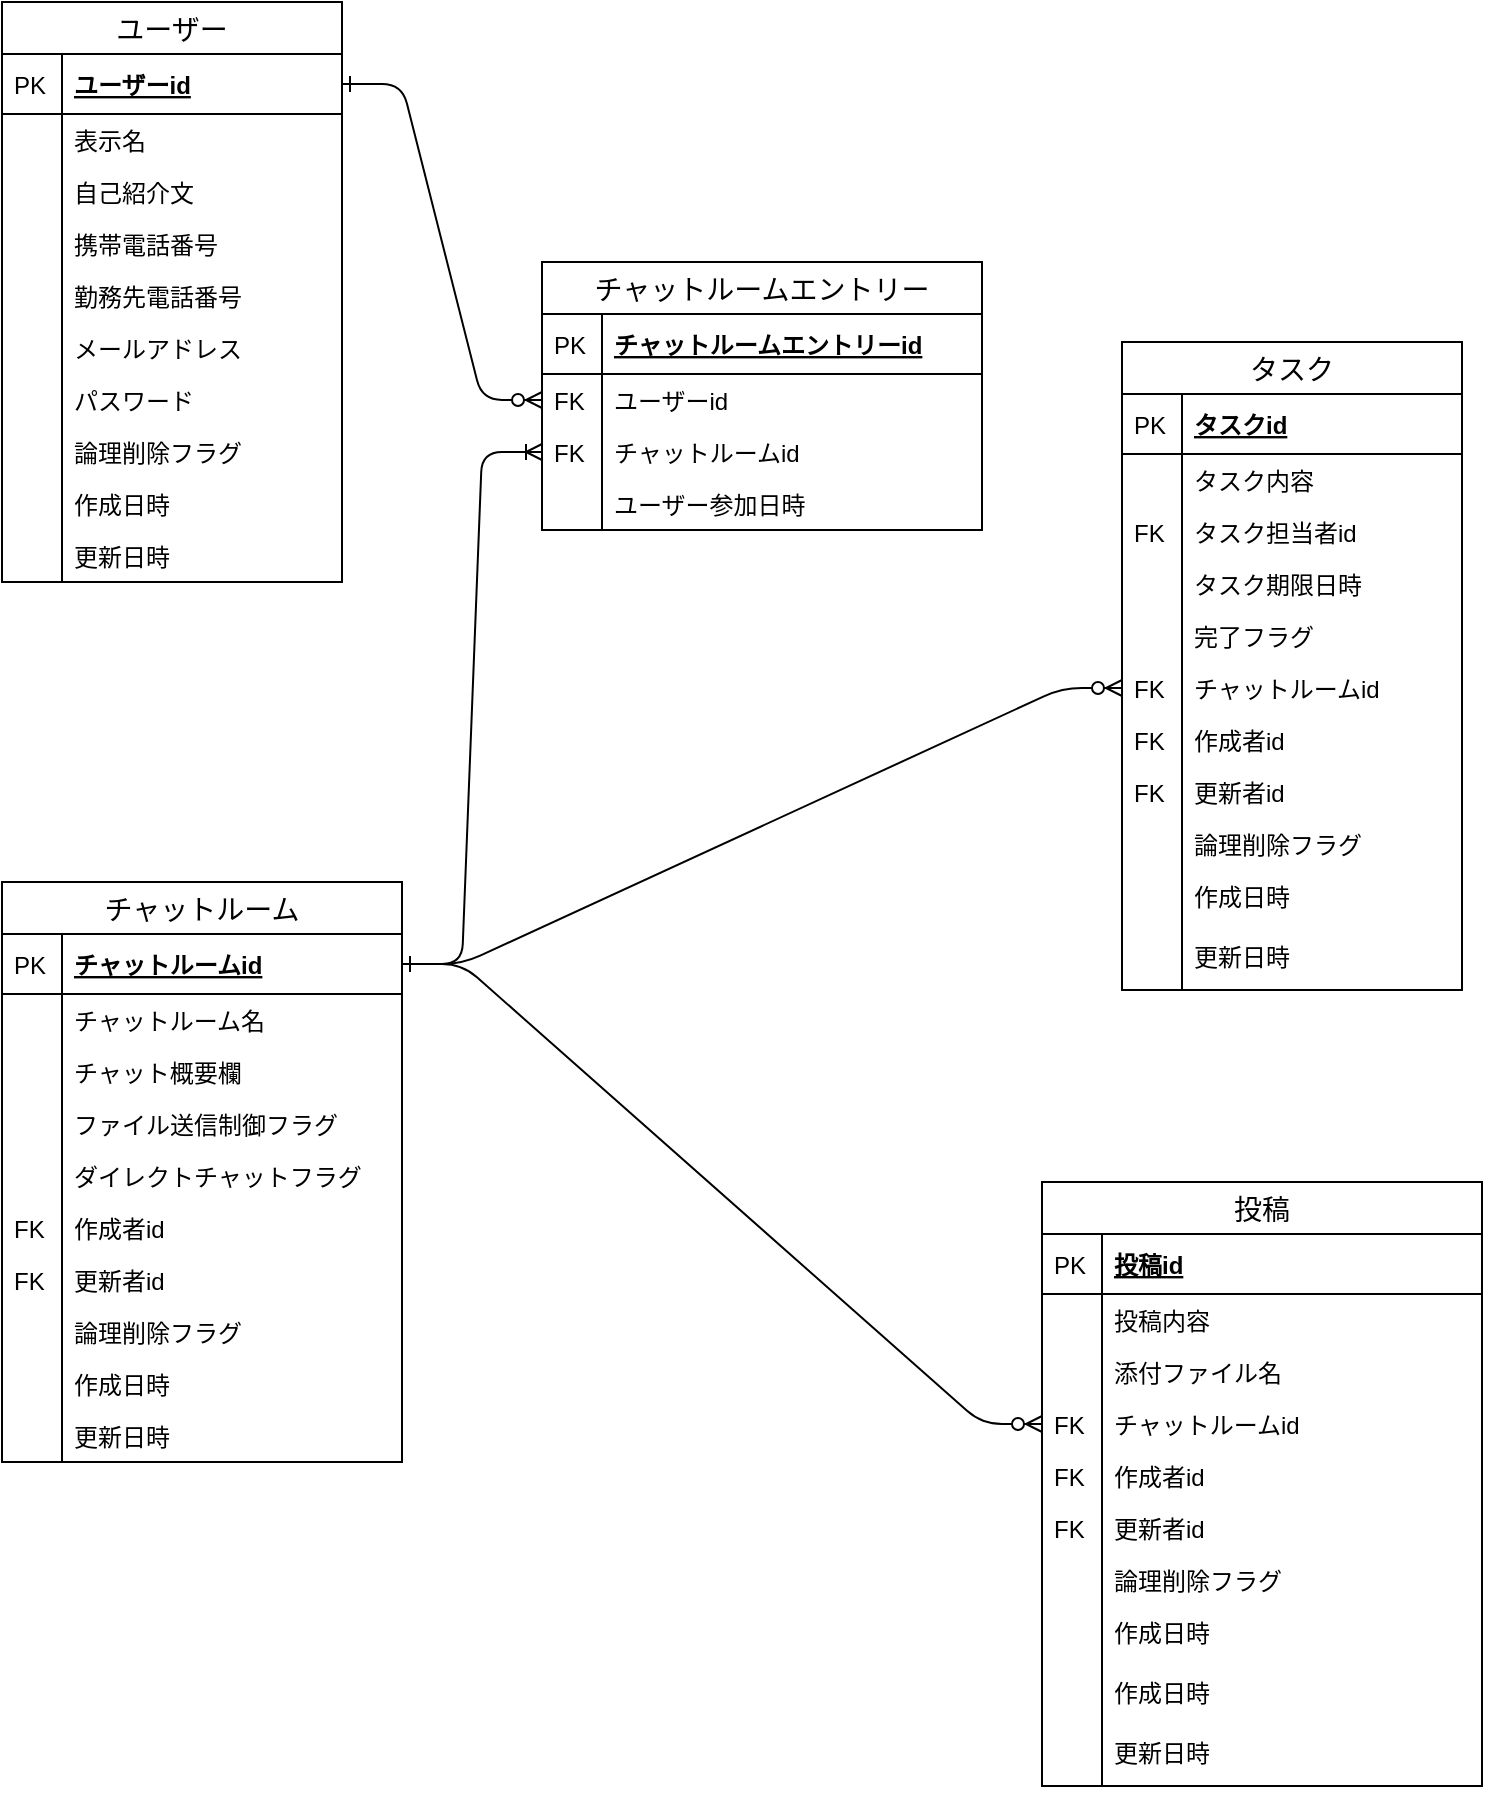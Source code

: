 <mxfile version="13.1.3">
    <diagram id="6hGFLwfOUW9BJ-s0fimq" name="Page-1">
        <mxGraphModel dx="1139" dy="773" grid="1" gridSize="10" guides="0" tooltips="1" connect="1" arrows="1" fold="1" page="1" pageScale="1" pageWidth="827" pageHeight="1169" math="0" shadow="0">
            <root>
                <mxCell id="0"/>
                <mxCell id="1" parent="0"/>
                <mxCell id="270" value="" style="edgeStyle=entityRelationEdgeStyle;fontSize=12;html=1;endArrow=ERone;startArrow=ERzeroToMany;endFill=0;startFill=1;" edge="1" parent="1" source="326" target="75">
                    <mxGeometry width="100" height="100" relative="1" as="geometry">
                        <mxPoint x="340" y="289" as="sourcePoint"/>
                        <mxPoint x="620" y="240" as="targetPoint"/>
                    </mxGeometry>
                </mxCell>
                <mxCell id="285" value="" style="edgeStyle=entityRelationEdgeStyle;fontSize=12;html=1;endArrow=ERone;startArrow=ERoneToMany;endFill=0;startFill=0;" edge="1" parent="1" source="328" target="107">
                    <mxGeometry width="100" height="100" relative="1" as="geometry">
                        <mxPoint x="340" y="315" as="sourcePoint"/>
                        <mxPoint x="580" y="360" as="targetPoint"/>
                    </mxGeometry>
                </mxCell>
                <mxCell id="271" value="" style="edgeStyle=entityRelationEdgeStyle;fontSize=12;html=1;endArrow=ERzeroToMany;startArrow=ERone;endFill=1;exitX=1;exitY=0.5;exitDx=0;exitDy=0;startFill=0;" edge="1" parent="1" source="107" target="338">
                    <mxGeometry width="100" height="100" relative="1" as="geometry">
                        <mxPoint x="280" y="561" as="sourcePoint"/>
                        <mxPoint x="600" y="549" as="targetPoint"/>
                    </mxGeometry>
                </mxCell>
                <mxCell id="311" value="" style="edgeStyle=entityRelationEdgeStyle;fontSize=12;html=1;endArrow=ERzeroToMany;startArrow=ERone;endFill=1;entryX=0;entryY=0.5;entryDx=0;entryDy=0;startFill=0;" edge="1" parent="1" source="107" target="334">
                    <mxGeometry width="100" height="100" relative="1" as="geometry">
                        <mxPoint x="440" y="590" as="sourcePoint"/>
                        <mxPoint x="580" y="747" as="targetPoint"/>
                    </mxGeometry>
                </mxCell>
                <mxCell id="74" value="ユーザー" style="swimlane;fontStyle=0;childLayout=stackLayout;horizontal=1;startSize=26;horizontalStack=0;resizeParent=1;resizeParentMax=0;resizeLast=0;collapsible=1;marginBottom=0;align=center;fontSize=14;" vertex="1" parent="1">
                    <mxGeometry x="40" y="100" width="170" height="290" as="geometry"/>
                </mxCell>
                <mxCell id="75" value="ユーザーid" style="shape=partialRectangle;top=0;left=0;right=0;bottom=1;align=left;verticalAlign=middle;fillColor=none;spacingLeft=34;spacingRight=4;overflow=hidden;rotatable=0;points=[[0,0.5],[1,0.5]];portConstraint=eastwest;dropTarget=0;fontStyle=5;fontSize=12;" vertex="1" parent="74">
                    <mxGeometry y="26" width="170" height="30" as="geometry"/>
                </mxCell>
                <mxCell id="76" value="PK" style="shape=partialRectangle;top=0;left=0;bottom=0;fillColor=none;align=left;verticalAlign=middle;spacingLeft=4;spacingRight=4;overflow=hidden;rotatable=0;points=[];portConstraint=eastwest;part=1;fontSize=12;" vertex="1" connectable="0" parent="75">
                    <mxGeometry width="30" height="30" as="geometry"/>
                </mxCell>
                <mxCell id="77" value="表示名" style="shape=partialRectangle;top=0;left=0;right=0;bottom=0;align=left;verticalAlign=top;fillColor=none;spacingLeft=34;spacingRight=4;overflow=hidden;rotatable=0;points=[[0,0.5],[1,0.5]];portConstraint=eastwest;dropTarget=0;fontSize=12;" vertex="1" parent="74">
                    <mxGeometry y="56" width="170" height="26" as="geometry"/>
                </mxCell>
                <mxCell id="78" value="" style="shape=partialRectangle;top=0;left=0;bottom=0;fillColor=none;align=left;verticalAlign=top;spacingLeft=4;spacingRight=4;overflow=hidden;rotatable=0;points=[];portConstraint=eastwest;part=1;fontSize=12;" vertex="1" connectable="0" parent="77">
                    <mxGeometry width="30" height="26" as="geometry"/>
                </mxCell>
                <mxCell id="79" value="自己紹介文" style="shape=partialRectangle;top=0;left=0;right=0;bottom=0;align=left;verticalAlign=top;fillColor=none;spacingLeft=34;spacingRight=4;overflow=hidden;rotatable=0;points=[[0,0.5],[1,0.5]];portConstraint=eastwest;dropTarget=0;fontSize=12;" vertex="1" parent="74">
                    <mxGeometry y="82" width="170" height="26" as="geometry"/>
                </mxCell>
                <mxCell id="80" value="" style="shape=partialRectangle;top=0;left=0;bottom=0;fillColor=none;align=left;verticalAlign=top;spacingLeft=4;spacingRight=4;overflow=hidden;rotatable=0;points=[];portConstraint=eastwest;part=1;fontSize=12;" vertex="1" connectable="0" parent="79">
                    <mxGeometry width="30" height="26" as="geometry"/>
                </mxCell>
                <mxCell id="81" value="携帯電話番号&#10;" style="shape=partialRectangle;top=0;left=0;right=0;bottom=0;align=left;verticalAlign=top;fillColor=none;spacingLeft=34;spacingRight=4;overflow=hidden;rotatable=0;points=[[0,0.5],[1,0.5]];portConstraint=eastwest;dropTarget=0;fontSize=12;" vertex="1" parent="74">
                    <mxGeometry y="108" width="170" height="26" as="geometry"/>
                </mxCell>
                <mxCell id="82" value="" style="shape=partialRectangle;top=0;left=0;bottom=0;fillColor=none;align=left;verticalAlign=top;spacingLeft=4;spacingRight=4;overflow=hidden;rotatable=0;points=[];portConstraint=eastwest;part=1;fontSize=12;" vertex="1" connectable="0" parent="81">
                    <mxGeometry width="30" height="26" as="geometry"/>
                </mxCell>
                <mxCell id="83" value="勤務先電話番号&#10;" style="shape=partialRectangle;top=0;left=0;right=0;bottom=0;align=left;verticalAlign=top;fillColor=none;spacingLeft=34;spacingRight=4;overflow=hidden;rotatable=0;points=[[0,0.5],[1,0.5]];portConstraint=eastwest;dropTarget=0;fontSize=12;" vertex="1" parent="74">
                    <mxGeometry y="134" width="170" height="26" as="geometry"/>
                </mxCell>
                <mxCell id="84" value="" style="shape=partialRectangle;top=0;left=0;bottom=0;fillColor=none;align=left;verticalAlign=top;spacingLeft=4;spacingRight=4;overflow=hidden;rotatable=0;points=[];portConstraint=eastwest;part=1;fontSize=12;" vertex="1" connectable="0" parent="83">
                    <mxGeometry width="30" height="26" as="geometry"/>
                </mxCell>
                <mxCell id="85" value="メールアドレス" style="shape=partialRectangle;top=0;left=0;right=0;bottom=0;align=left;verticalAlign=top;fillColor=none;spacingLeft=34;spacingRight=4;overflow=hidden;rotatable=0;points=[[0,0.5],[1,0.5]];portConstraint=eastwest;dropTarget=0;fontSize=12;" vertex="1" parent="74">
                    <mxGeometry y="160" width="170" height="26" as="geometry"/>
                </mxCell>
                <mxCell id="86" value="" style="shape=partialRectangle;top=0;left=0;bottom=0;fillColor=none;align=left;verticalAlign=top;spacingLeft=4;spacingRight=4;overflow=hidden;rotatable=0;points=[];portConstraint=eastwest;part=1;fontSize=12;" vertex="1" connectable="0" parent="85">
                    <mxGeometry width="30" height="26" as="geometry"/>
                </mxCell>
                <mxCell id="87" value="パスワード&#10;" style="shape=partialRectangle;top=0;left=0;right=0;bottom=0;align=left;verticalAlign=top;fillColor=none;spacingLeft=34;spacingRight=4;overflow=hidden;rotatable=0;points=[[0,0.5],[1,0.5]];portConstraint=eastwest;dropTarget=0;fontSize=12;" vertex="1" parent="74">
                    <mxGeometry y="186" width="170" height="26" as="geometry"/>
                </mxCell>
                <mxCell id="88" value="" style="shape=partialRectangle;top=0;left=0;bottom=0;fillColor=none;align=left;verticalAlign=top;spacingLeft=4;spacingRight=4;overflow=hidden;rotatable=0;points=[];portConstraint=eastwest;part=1;fontSize=12;" vertex="1" connectable="0" parent="87">
                    <mxGeometry width="30" height="26" as="geometry"/>
                </mxCell>
                <mxCell id="89" value="論理削除フラグ" style="shape=partialRectangle;top=0;left=0;right=0;bottom=0;align=left;verticalAlign=top;fillColor=none;spacingLeft=34;spacingRight=4;overflow=hidden;rotatable=0;points=[[0,0.5],[1,0.5]];portConstraint=eastwest;dropTarget=0;fontSize=12;" vertex="1" parent="74">
                    <mxGeometry y="212" width="170" height="26" as="geometry"/>
                </mxCell>
                <mxCell id="90" value="" style="shape=partialRectangle;top=0;left=0;bottom=0;fillColor=none;align=left;verticalAlign=top;spacingLeft=4;spacingRight=4;overflow=hidden;rotatable=0;points=[];portConstraint=eastwest;part=1;fontSize=12;" vertex="1" connectable="0" parent="89">
                    <mxGeometry width="30" height="26" as="geometry"/>
                </mxCell>
                <mxCell id="91" value="作成日時" style="shape=partialRectangle;top=0;left=0;right=0;bottom=0;align=left;verticalAlign=top;fillColor=none;spacingLeft=34;spacingRight=4;overflow=hidden;rotatable=0;points=[[0,0.5],[1,0.5]];portConstraint=eastwest;dropTarget=0;fontSize=12;" vertex="1" parent="74">
                    <mxGeometry y="238" width="170" height="26" as="geometry"/>
                </mxCell>
                <mxCell id="92" value="" style="shape=partialRectangle;top=0;left=0;bottom=0;fillColor=none;align=left;verticalAlign=top;spacingLeft=4;spacingRight=4;overflow=hidden;rotatable=0;points=[];portConstraint=eastwest;part=1;fontSize=12;" vertex="1" connectable="0" parent="91">
                    <mxGeometry width="30" height="26" as="geometry"/>
                </mxCell>
                <mxCell id="197" value="更新日時" style="shape=partialRectangle;top=0;left=0;right=0;bottom=0;align=left;verticalAlign=top;fillColor=none;spacingLeft=34;spacingRight=4;overflow=hidden;rotatable=0;points=[[0,0.5],[1,0.5]];portConstraint=eastwest;dropTarget=0;fontSize=12;" vertex="1" parent="74">
                    <mxGeometry y="264" width="170" height="26" as="geometry"/>
                </mxCell>
                <mxCell id="198" value="" style="shape=partialRectangle;top=0;left=0;bottom=0;fillColor=none;align=left;verticalAlign=top;spacingLeft=4;spacingRight=4;overflow=hidden;rotatable=0;points=[];portConstraint=eastwest;part=1;fontSize=12;" vertex="1" connectable="0" parent="197">
                    <mxGeometry width="30" height="26" as="geometry"/>
                </mxCell>
                <mxCell id="106" value="チャットルーム" style="swimlane;fontStyle=0;childLayout=stackLayout;horizontal=1;startSize=26;horizontalStack=0;resizeParent=1;resizeParentMax=0;resizeLast=0;collapsible=1;marginBottom=0;align=center;fontSize=14;" vertex="1" parent="1">
                    <mxGeometry x="40" y="540" width="200" height="290" as="geometry"/>
                </mxCell>
                <mxCell id="107" value="チャットルームid" style="shape=partialRectangle;top=0;left=0;right=0;bottom=1;align=left;verticalAlign=middle;fillColor=none;spacingLeft=34;spacingRight=4;overflow=hidden;rotatable=0;points=[[0,0.5],[1,0.5]];portConstraint=eastwest;dropTarget=0;fontStyle=5;fontSize=12;" vertex="1" parent="106">
                    <mxGeometry y="26" width="200" height="30" as="geometry"/>
                </mxCell>
                <mxCell id="108" value="PK" style="shape=partialRectangle;top=0;left=0;bottom=0;fillColor=none;align=left;verticalAlign=middle;spacingLeft=4;spacingRight=4;overflow=hidden;rotatable=0;points=[];portConstraint=eastwest;part=1;fontSize=12;" vertex="1" connectable="0" parent="107">
                    <mxGeometry width="30" height="30" as="geometry"/>
                </mxCell>
                <mxCell id="109" value="チャットルーム名" style="shape=partialRectangle;top=0;left=0;right=0;bottom=0;align=left;verticalAlign=top;fillColor=none;spacingLeft=34;spacingRight=4;overflow=hidden;rotatable=0;points=[[0,0.5],[1,0.5]];portConstraint=eastwest;dropTarget=0;fontSize=12;" vertex="1" parent="106">
                    <mxGeometry y="56" width="200" height="26" as="geometry"/>
                </mxCell>
                <mxCell id="110" value="" style="shape=partialRectangle;top=0;left=0;bottom=0;fillColor=none;align=left;verticalAlign=top;spacingLeft=4;spacingRight=4;overflow=hidden;rotatable=0;points=[];portConstraint=eastwest;part=1;fontSize=12;" vertex="1" connectable="0" parent="109">
                    <mxGeometry width="30" height="26" as="geometry"/>
                </mxCell>
                <mxCell id="111" value="チャット概要欄" style="shape=partialRectangle;top=0;left=0;right=0;bottom=0;align=left;verticalAlign=top;fillColor=none;spacingLeft=34;spacingRight=4;overflow=hidden;rotatable=0;points=[[0,0.5],[1,0.5]];portConstraint=eastwest;dropTarget=0;fontSize=12;" vertex="1" parent="106">
                    <mxGeometry y="82" width="200" height="26" as="geometry"/>
                </mxCell>
                <mxCell id="112" value="" style="shape=partialRectangle;top=0;left=0;bottom=0;fillColor=none;align=left;verticalAlign=top;spacingLeft=4;spacingRight=4;overflow=hidden;rotatable=0;points=[];portConstraint=eastwest;part=1;fontSize=12;" vertex="1" connectable="0" parent="111">
                    <mxGeometry width="30" height="26" as="geometry"/>
                </mxCell>
                <mxCell id="340" value="ファイル送信制御フラグ&#10;" style="shape=partialRectangle;top=0;left=0;right=0;bottom=0;align=left;verticalAlign=top;fillColor=none;spacingLeft=34;spacingRight=4;overflow=hidden;rotatable=0;points=[[0,0.5],[1,0.5]];portConstraint=eastwest;dropTarget=0;fontSize=12;" vertex="1" parent="106">
                    <mxGeometry y="108" width="200" height="26" as="geometry"/>
                </mxCell>
                <mxCell id="341" value="" style="shape=partialRectangle;top=0;left=0;bottom=0;fillColor=none;align=left;verticalAlign=top;spacingLeft=4;spacingRight=4;overflow=hidden;rotatable=0;points=[];portConstraint=eastwest;part=1;fontSize=12;" vertex="1" connectable="0" parent="340">
                    <mxGeometry width="30" height="26" as="geometry"/>
                </mxCell>
                <mxCell id="113" value="ダイレクトチャットフラグ&#10;" style="shape=partialRectangle;top=0;left=0;right=0;bottom=0;align=left;verticalAlign=top;fillColor=none;spacingLeft=34;spacingRight=4;overflow=hidden;rotatable=0;points=[[0,0.5],[1,0.5]];portConstraint=eastwest;dropTarget=0;fontSize=12;" vertex="1" parent="106">
                    <mxGeometry y="134" width="200" height="26" as="geometry"/>
                </mxCell>
                <mxCell id="114" value="" style="shape=partialRectangle;top=0;left=0;bottom=0;fillColor=none;align=left;verticalAlign=top;spacingLeft=4;spacingRight=4;overflow=hidden;rotatable=0;points=[];portConstraint=eastwest;part=1;fontSize=12;" vertex="1" connectable="0" parent="113">
                    <mxGeometry width="30" height="26" as="geometry"/>
                </mxCell>
                <mxCell id="119" value="作成者id" style="shape=partialRectangle;top=0;left=0;right=0;bottom=0;align=left;verticalAlign=top;fillColor=none;spacingLeft=34;spacingRight=4;overflow=hidden;rotatable=0;points=[[0,0.5],[1,0.5]];portConstraint=eastwest;dropTarget=0;fontSize=12;" vertex="1" parent="106">
                    <mxGeometry y="160" width="200" height="26" as="geometry"/>
                </mxCell>
                <mxCell id="120" value="FK" style="shape=partialRectangle;top=0;left=0;bottom=0;fillColor=none;align=left;verticalAlign=top;spacingLeft=4;spacingRight=4;overflow=hidden;rotatable=0;points=[];portConstraint=eastwest;part=1;fontSize=12;" vertex="1" connectable="0" parent="119">
                    <mxGeometry width="30" height="26" as="geometry"/>
                </mxCell>
                <mxCell id="188" value="更新者id" style="shape=partialRectangle;top=0;left=0;right=0;bottom=0;align=left;verticalAlign=top;fillColor=none;spacingLeft=34;spacingRight=4;overflow=hidden;rotatable=0;points=[[0,0.5],[1,0.5]];portConstraint=eastwest;dropTarget=0;fontSize=12;" vertex="1" parent="106">
                    <mxGeometry y="186" width="200" height="26" as="geometry"/>
                </mxCell>
                <mxCell id="189" value="FK" style="shape=partialRectangle;top=0;left=0;bottom=0;fillColor=none;align=left;verticalAlign=top;spacingLeft=4;spacingRight=4;overflow=hidden;rotatable=0;points=[];portConstraint=eastwest;part=1;fontSize=12;" vertex="1" connectable="0" parent="188">
                    <mxGeometry width="30" height="26" as="geometry"/>
                </mxCell>
                <mxCell id="125" value="論理削除フラグ" style="shape=partialRectangle;top=0;left=0;right=0;bottom=0;align=left;verticalAlign=top;fillColor=none;spacingLeft=34;spacingRight=4;overflow=hidden;rotatable=0;points=[[0,0.5],[1,0.5]];portConstraint=eastwest;dropTarget=0;fontSize=12;" vertex="1" parent="106">
                    <mxGeometry y="212" width="200" height="26" as="geometry"/>
                </mxCell>
                <mxCell id="126" value="" style="shape=partialRectangle;top=0;left=0;bottom=0;fillColor=none;align=left;verticalAlign=top;spacingLeft=4;spacingRight=4;overflow=hidden;rotatable=0;points=[];portConstraint=eastwest;part=1;fontSize=12;" vertex="1" connectable="0" parent="125">
                    <mxGeometry width="30" height="26" as="geometry"/>
                </mxCell>
                <mxCell id="296" value="作成日時" style="shape=partialRectangle;top=0;left=0;right=0;bottom=0;align=left;verticalAlign=top;fillColor=none;spacingLeft=34;spacingRight=4;overflow=hidden;rotatable=0;points=[[0,0.5],[1,0.5]];portConstraint=eastwest;dropTarget=0;fontSize=12;" vertex="1" parent="106">
                    <mxGeometry y="238" width="200" height="26" as="geometry"/>
                </mxCell>
                <mxCell id="297" value="" style="shape=partialRectangle;top=0;left=0;bottom=0;fillColor=none;align=left;verticalAlign=top;spacingLeft=4;spacingRight=4;overflow=hidden;rotatable=0;points=[];portConstraint=eastwest;part=1;fontSize=12;" vertex="1" connectable="0" parent="296">
                    <mxGeometry width="30" height="26" as="geometry"/>
                </mxCell>
                <mxCell id="298" value="更新日時" style="shape=partialRectangle;top=0;left=0;right=0;bottom=0;align=left;verticalAlign=top;fillColor=none;spacingLeft=34;spacingRight=4;overflow=hidden;rotatable=0;points=[[0,0.5],[1,0.5]];portConstraint=eastwest;dropTarget=0;fontSize=12;" vertex="1" parent="106">
                    <mxGeometry y="264" width="200" height="26" as="geometry"/>
                </mxCell>
                <mxCell id="299" value="" style="shape=partialRectangle;top=0;left=0;bottom=0;fillColor=none;align=left;verticalAlign=top;spacingLeft=4;spacingRight=4;overflow=hidden;rotatable=0;points=[];portConstraint=eastwest;part=1;fontSize=12;" vertex="1" connectable="0" parent="298">
                    <mxGeometry width="30" height="26" as="geometry"/>
                </mxCell>
                <mxCell id="167" value="投稿" style="swimlane;fontStyle=0;childLayout=stackLayout;horizontal=1;startSize=26;horizontalStack=0;resizeParent=1;resizeParentMax=0;resizeLast=0;collapsible=1;marginBottom=0;align=center;fontSize=14;" vertex="1" parent="1">
                    <mxGeometry x="560" y="690" width="220" height="302" as="geometry"/>
                </mxCell>
                <mxCell id="168" value="投稿id" style="shape=partialRectangle;top=0;left=0;right=0;bottom=1;align=left;verticalAlign=middle;fillColor=none;spacingLeft=34;spacingRight=4;overflow=hidden;rotatable=0;points=[[0,0.5],[1,0.5]];portConstraint=eastwest;dropTarget=0;fontStyle=5;fontSize=12;" vertex="1" parent="167">
                    <mxGeometry y="26" width="220" height="30" as="geometry"/>
                </mxCell>
                <mxCell id="169" value="PK" style="shape=partialRectangle;top=0;left=0;bottom=0;fillColor=none;align=left;verticalAlign=middle;spacingLeft=4;spacingRight=4;overflow=hidden;rotatable=0;points=[];portConstraint=eastwest;part=1;fontSize=12;" vertex="1" connectable="0" parent="168">
                    <mxGeometry width="30" height="30" as="geometry"/>
                </mxCell>
                <mxCell id="170" value="投稿内容" style="shape=partialRectangle;top=0;left=0;right=0;bottom=0;align=left;verticalAlign=top;fillColor=none;spacingLeft=34;spacingRight=4;overflow=hidden;rotatable=0;points=[[0,0.5],[1,0.5]];portConstraint=eastwest;dropTarget=0;fontSize=12;" vertex="1" parent="167">
                    <mxGeometry y="56" width="220" height="26" as="geometry"/>
                </mxCell>
                <mxCell id="171" value="" style="shape=partialRectangle;top=0;left=0;bottom=0;fillColor=none;align=left;verticalAlign=top;spacingLeft=4;spacingRight=4;overflow=hidden;rotatable=0;points=[];portConstraint=eastwest;part=1;fontSize=12;" vertex="1" connectable="0" parent="170">
                    <mxGeometry width="30" height="26" as="geometry"/>
                </mxCell>
                <mxCell id="172" value="添付ファイル名" style="shape=partialRectangle;top=0;left=0;right=0;bottom=0;align=left;verticalAlign=top;fillColor=none;spacingLeft=34;spacingRight=4;overflow=hidden;rotatable=0;points=[[0,0.5],[1,0.5]];portConstraint=eastwest;dropTarget=0;fontSize=12;" vertex="1" parent="167">
                    <mxGeometry y="82" width="220" height="26" as="geometry"/>
                </mxCell>
                <mxCell id="173" value="" style="shape=partialRectangle;top=0;left=0;bottom=0;fillColor=none;align=left;verticalAlign=top;spacingLeft=4;spacingRight=4;overflow=hidden;rotatable=0;points=[];portConstraint=eastwest;part=1;fontSize=12;" vertex="1" connectable="0" parent="172">
                    <mxGeometry width="30" height="26" as="geometry"/>
                </mxCell>
                <mxCell id="334" value="チャットルームid" style="shape=partialRectangle;top=0;left=0;right=0;bottom=0;align=left;verticalAlign=top;fillColor=none;spacingLeft=34;spacingRight=4;overflow=hidden;rotatable=0;points=[[0,0.5],[1,0.5]];portConstraint=eastwest;dropTarget=0;fontSize=12;" vertex="1" parent="167">
                    <mxGeometry y="108" width="220" height="26" as="geometry"/>
                </mxCell>
                <mxCell id="335" value="FK" style="shape=partialRectangle;top=0;left=0;bottom=0;fillColor=none;align=left;verticalAlign=top;spacingLeft=4;spacingRight=4;overflow=hidden;rotatable=0;points=[];portConstraint=eastwest;part=1;fontSize=12;" vertex="1" connectable="0" parent="334">
                    <mxGeometry width="30" height="26" as="geometry"/>
                </mxCell>
                <mxCell id="176" value="作成者id&#10;" style="shape=partialRectangle;top=0;left=0;right=0;bottom=0;align=left;verticalAlign=top;fillColor=none;spacingLeft=34;spacingRight=4;overflow=hidden;rotatable=0;points=[[0,0.5],[1,0.5]];portConstraint=eastwest;dropTarget=0;fontSize=12;" vertex="1" parent="167">
                    <mxGeometry y="134" width="220" height="26" as="geometry"/>
                </mxCell>
                <mxCell id="177" value="FK" style="shape=partialRectangle;top=0;left=0;bottom=0;fillColor=none;align=left;verticalAlign=top;spacingLeft=4;spacingRight=4;overflow=hidden;rotatable=0;points=[];portConstraint=eastwest;part=1;fontSize=12;" vertex="1" connectable="0" parent="176">
                    <mxGeometry width="30" height="26" as="geometry"/>
                </mxCell>
                <mxCell id="180" value="更新者id&#10;" style="shape=partialRectangle;top=0;left=0;right=0;bottom=0;align=left;verticalAlign=top;fillColor=none;spacingLeft=34;spacingRight=4;overflow=hidden;rotatable=0;points=[[0,0.5],[1,0.5]];portConstraint=eastwest;dropTarget=0;fontSize=12;" vertex="1" parent="167">
                    <mxGeometry y="160" width="220" height="26" as="geometry"/>
                </mxCell>
                <mxCell id="181" value="FK" style="shape=partialRectangle;top=0;left=0;bottom=0;fillColor=none;align=left;verticalAlign=top;spacingLeft=4;spacingRight=4;overflow=hidden;rotatable=0;points=[];portConstraint=eastwest;part=1;fontSize=12;" vertex="1" connectable="0" parent="180">
                    <mxGeometry width="30" height="26" as="geometry"/>
                </mxCell>
                <mxCell id="182" value="論理削除フラグ" style="shape=partialRectangle;top=0;left=0;right=0;bottom=0;align=left;verticalAlign=top;fillColor=none;spacingLeft=34;spacingRight=4;overflow=hidden;rotatable=0;points=[[0,0.5],[1,0.5]];portConstraint=eastwest;dropTarget=0;fontSize=12;" vertex="1" parent="167">
                    <mxGeometry y="186" width="220" height="26" as="geometry"/>
                </mxCell>
                <mxCell id="183" value="" style="shape=partialRectangle;top=0;left=0;bottom=0;fillColor=none;align=left;verticalAlign=top;spacingLeft=4;spacingRight=4;overflow=hidden;rotatable=0;points=[];portConstraint=eastwest;part=1;fontSize=12;" vertex="1" connectable="0" parent="182">
                    <mxGeometry width="30" height="26" as="geometry"/>
                </mxCell>
                <mxCell id="336" value="作成日時" style="shape=partialRectangle;top=0;left=0;right=0;bottom=0;align=left;verticalAlign=top;fillColor=none;spacingLeft=34;spacingRight=4;overflow=hidden;rotatable=0;points=[[0,0.5],[1,0.5]];portConstraint=eastwest;dropTarget=0;fontSize=12;" vertex="1" parent="167">
                    <mxGeometry y="212" width="220" height="30" as="geometry"/>
                </mxCell>
                <mxCell id="337" value="" style="shape=partialRectangle;top=0;left=0;bottom=0;fillColor=none;align=left;verticalAlign=top;spacingLeft=4;spacingRight=4;overflow=hidden;rotatable=0;points=[];portConstraint=eastwest;part=1;fontSize=12;" vertex="1" connectable="0" parent="336">
                    <mxGeometry width="30" height="30.0" as="geometry"/>
                </mxCell>
                <mxCell id="292" value="作成日時" style="shape=partialRectangle;top=0;left=0;right=0;bottom=0;align=left;verticalAlign=top;fillColor=none;spacingLeft=34;spacingRight=4;overflow=hidden;rotatable=0;points=[[0,0.5],[1,0.5]];portConstraint=eastwest;dropTarget=0;fontSize=12;" vertex="1" parent="167">
                    <mxGeometry y="242" width="220" height="30" as="geometry"/>
                </mxCell>
                <mxCell id="293" value="" style="shape=partialRectangle;top=0;left=0;bottom=0;fillColor=none;align=left;verticalAlign=top;spacingLeft=4;spacingRight=4;overflow=hidden;rotatable=0;points=[];portConstraint=eastwest;part=1;fontSize=12;" vertex="1" connectable="0" parent="292">
                    <mxGeometry width="30" height="30.0" as="geometry"/>
                </mxCell>
                <mxCell id="294" value="更新日時" style="shape=partialRectangle;top=0;left=0;right=0;bottom=0;align=left;verticalAlign=top;fillColor=none;spacingLeft=34;spacingRight=4;overflow=hidden;rotatable=0;points=[[0,0.5],[1,0.5]];portConstraint=eastwest;dropTarget=0;fontSize=12;" vertex="1" parent="167">
                    <mxGeometry y="272" width="220" height="30" as="geometry"/>
                </mxCell>
                <mxCell id="295" value="" style="shape=partialRectangle;top=0;left=0;bottom=0;fillColor=none;align=left;verticalAlign=top;spacingLeft=4;spacingRight=4;overflow=hidden;rotatable=0;points=[];portConstraint=eastwest;part=1;fontSize=12;" vertex="1" connectable="0" parent="294">
                    <mxGeometry width="30" height="30.0" as="geometry"/>
                </mxCell>
                <mxCell id="199" value="タスク" style="swimlane;fontStyle=0;childLayout=stackLayout;horizontal=1;startSize=26;horizontalStack=0;resizeParent=1;resizeParentMax=0;resizeLast=0;collapsible=1;marginBottom=0;align=center;fontSize=14;" vertex="1" parent="1">
                    <mxGeometry x="600" y="270" width="170" height="324" as="geometry"/>
                </mxCell>
                <mxCell id="200" value="タスクid" style="shape=partialRectangle;top=0;left=0;right=0;bottom=1;align=left;verticalAlign=middle;fillColor=none;spacingLeft=34;spacingRight=4;overflow=hidden;rotatable=0;points=[[0,0.5],[1,0.5]];portConstraint=eastwest;dropTarget=0;fontStyle=5;fontSize=12;" vertex="1" parent="199">
                    <mxGeometry y="26" width="170" height="30" as="geometry"/>
                </mxCell>
                <mxCell id="201" value="PK" style="shape=partialRectangle;top=0;left=0;bottom=0;fillColor=none;align=left;verticalAlign=middle;spacingLeft=4;spacingRight=4;overflow=hidden;rotatable=0;points=[];portConstraint=eastwest;part=1;fontSize=12;" vertex="1" connectable="0" parent="200">
                    <mxGeometry width="30" height="30" as="geometry"/>
                </mxCell>
                <mxCell id="202" value="タスク内容" style="shape=partialRectangle;top=0;left=0;right=0;bottom=0;align=left;verticalAlign=top;fillColor=none;spacingLeft=34;spacingRight=4;overflow=hidden;rotatable=0;points=[[0,0.5],[1,0.5]];portConstraint=eastwest;dropTarget=0;fontSize=12;" vertex="1" parent="199">
                    <mxGeometry y="56" width="170" height="26" as="geometry"/>
                </mxCell>
                <mxCell id="203" value="" style="shape=partialRectangle;top=0;left=0;bottom=0;fillColor=none;align=left;verticalAlign=top;spacingLeft=4;spacingRight=4;overflow=hidden;rotatable=0;points=[];portConstraint=eastwest;part=1;fontSize=12;" vertex="1" connectable="0" parent="202">
                    <mxGeometry width="30" height="26" as="geometry"/>
                </mxCell>
                <mxCell id="204" value="タスク担当者id" style="shape=partialRectangle;top=0;left=0;right=0;bottom=0;align=left;verticalAlign=top;fillColor=none;spacingLeft=34;spacingRight=4;overflow=hidden;rotatable=0;points=[[0,0.5],[1,0.5]];portConstraint=eastwest;dropTarget=0;fontSize=12;" vertex="1" parent="199">
                    <mxGeometry y="82" width="170" height="26" as="geometry"/>
                </mxCell>
                <mxCell id="205" value="FK" style="shape=partialRectangle;top=0;left=0;bottom=0;fillColor=none;align=left;verticalAlign=top;spacingLeft=4;spacingRight=4;overflow=hidden;rotatable=0;points=[];portConstraint=eastwest;part=1;fontSize=12;" vertex="1" connectable="0" parent="204">
                    <mxGeometry width="30" height="26" as="geometry"/>
                </mxCell>
                <mxCell id="206" value="タスク期限日時" style="shape=partialRectangle;top=0;left=0;right=0;bottom=0;align=left;verticalAlign=top;fillColor=none;spacingLeft=34;spacingRight=4;overflow=hidden;rotatable=0;points=[[0,0.5],[1,0.5]];portConstraint=eastwest;dropTarget=0;fontSize=12;" vertex="1" parent="199">
                    <mxGeometry y="108" width="170" height="26" as="geometry"/>
                </mxCell>
                <mxCell id="207" value="" style="shape=partialRectangle;top=0;left=0;bottom=0;fillColor=none;align=left;verticalAlign=top;spacingLeft=4;spacingRight=4;overflow=hidden;rotatable=0;points=[];portConstraint=eastwest;part=1;fontSize=12;" vertex="1" connectable="0" parent="206">
                    <mxGeometry width="30" height="26" as="geometry"/>
                </mxCell>
                <mxCell id="208" value="完了フラグ" style="shape=partialRectangle;top=0;left=0;right=0;bottom=0;align=left;verticalAlign=top;fillColor=none;spacingLeft=34;spacingRight=4;overflow=hidden;rotatable=0;points=[[0,0.5],[1,0.5]];portConstraint=eastwest;dropTarget=0;fontSize=12;" vertex="1" parent="199">
                    <mxGeometry y="134" width="170" height="26" as="geometry"/>
                </mxCell>
                <mxCell id="209" value="" style="shape=partialRectangle;top=0;left=0;bottom=0;fillColor=none;align=left;verticalAlign=top;spacingLeft=4;spacingRight=4;overflow=hidden;rotatable=0;points=[];portConstraint=eastwest;part=1;fontSize=12;" vertex="1" connectable="0" parent="208">
                    <mxGeometry width="30" height="26" as="geometry"/>
                </mxCell>
                <mxCell id="338" value="チャットルームid" style="shape=partialRectangle;top=0;left=0;right=0;bottom=0;align=left;verticalAlign=top;fillColor=none;spacingLeft=34;spacingRight=4;overflow=hidden;rotatable=0;points=[[0,0.5],[1,0.5]];portConstraint=eastwest;dropTarget=0;fontSize=12;" vertex="1" parent="199">
                    <mxGeometry y="160" width="170" height="26" as="geometry"/>
                </mxCell>
                <mxCell id="339" value="FK" style="shape=partialRectangle;top=0;left=0;bottom=0;fillColor=none;align=left;verticalAlign=top;spacingLeft=4;spacingRight=4;overflow=hidden;rotatable=0;points=[];portConstraint=eastwest;part=1;fontSize=12;" vertex="1" connectable="0" parent="338">
                    <mxGeometry width="30" height="26" as="geometry"/>
                </mxCell>
                <mxCell id="212" value="作成者id&#10;" style="shape=partialRectangle;top=0;left=0;right=0;bottom=0;align=left;verticalAlign=top;fillColor=none;spacingLeft=34;spacingRight=4;overflow=hidden;rotatable=0;points=[[0,0.5],[1,0.5]];portConstraint=eastwest;dropTarget=0;fontSize=12;" vertex="1" parent="199">
                    <mxGeometry y="186" width="170" height="26" as="geometry"/>
                </mxCell>
                <mxCell id="213" value="FK" style="shape=partialRectangle;top=0;left=0;bottom=0;fillColor=none;align=left;verticalAlign=top;spacingLeft=4;spacingRight=4;overflow=hidden;rotatable=0;points=[];portConstraint=eastwest;part=1;fontSize=12;" vertex="1" connectable="0" parent="212">
                    <mxGeometry width="30" height="26" as="geometry"/>
                </mxCell>
                <mxCell id="216" value="更新者id" style="shape=partialRectangle;top=0;left=0;right=0;bottom=0;align=left;verticalAlign=top;fillColor=none;spacingLeft=34;spacingRight=4;overflow=hidden;rotatable=0;points=[[0,0.5],[1,0.5]];portConstraint=eastwest;dropTarget=0;fontSize=12;" vertex="1" parent="199">
                    <mxGeometry y="212" width="170" height="26" as="geometry"/>
                </mxCell>
                <mxCell id="217" value="FK" style="shape=partialRectangle;top=0;left=0;bottom=0;fillColor=none;align=left;verticalAlign=top;spacingLeft=4;spacingRight=4;overflow=hidden;rotatable=0;points=[];portConstraint=eastwest;part=1;fontSize=12;" vertex="1" connectable="0" parent="216">
                    <mxGeometry width="30" height="26" as="geometry"/>
                </mxCell>
                <mxCell id="312" value="論理削除フラグ" style="shape=partialRectangle;top=0;left=0;right=0;bottom=0;align=left;verticalAlign=top;fillColor=none;spacingLeft=34;spacingRight=4;overflow=hidden;rotatable=0;points=[[0,0.5],[1,0.5]];portConstraint=eastwest;dropTarget=0;fontSize=12;" vertex="1" parent="199">
                    <mxGeometry y="238" width="170" height="26" as="geometry"/>
                </mxCell>
                <mxCell id="313" value="" style="shape=partialRectangle;top=0;left=0;bottom=0;fillColor=none;align=left;verticalAlign=top;spacingLeft=4;spacingRight=4;overflow=hidden;rotatable=0;points=[];portConstraint=eastwest;part=1;fontSize=12;" vertex="1" connectable="0" parent="312">
                    <mxGeometry width="30" height="26" as="geometry"/>
                </mxCell>
                <mxCell id="288" value="作成日時" style="shape=partialRectangle;top=0;left=0;right=0;bottom=0;align=left;verticalAlign=top;fillColor=none;spacingLeft=34;spacingRight=4;overflow=hidden;rotatable=0;points=[[0,0.5],[1,0.5]];portConstraint=eastwest;dropTarget=0;fontSize=12;" vertex="1" parent="199">
                    <mxGeometry y="264" width="170" height="30" as="geometry"/>
                </mxCell>
                <mxCell id="289" value="" style="shape=partialRectangle;top=0;left=0;bottom=0;fillColor=none;align=left;verticalAlign=top;spacingLeft=4;spacingRight=4;overflow=hidden;rotatable=0;points=[];portConstraint=eastwest;part=1;fontSize=12;" vertex="1" connectable="0" parent="288">
                    <mxGeometry width="30" height="30.0" as="geometry"/>
                </mxCell>
                <mxCell id="290" value="更新日時" style="shape=partialRectangle;top=0;left=0;right=0;bottom=0;align=left;verticalAlign=top;fillColor=none;spacingLeft=34;spacingRight=4;overflow=hidden;rotatable=0;points=[[0,0.5],[1,0.5]];portConstraint=eastwest;dropTarget=0;fontSize=12;" vertex="1" parent="199">
                    <mxGeometry y="294" width="170" height="30" as="geometry"/>
                </mxCell>
                <mxCell id="291" value="" style="shape=partialRectangle;top=0;left=0;bottom=0;fillColor=none;align=left;verticalAlign=top;spacingLeft=4;spacingRight=4;overflow=hidden;rotatable=0;points=[];portConstraint=eastwest;part=1;fontSize=12;" vertex="1" connectable="0" parent="290">
                    <mxGeometry width="30" height="30.0" as="geometry"/>
                </mxCell>
                <mxCell id="323" value="チャットルームエントリー" style="swimlane;fontStyle=0;childLayout=stackLayout;horizontal=1;startSize=26;horizontalStack=0;resizeParent=1;resizeParentMax=0;resizeLast=0;collapsible=1;marginBottom=0;align=center;fontSize=14;" vertex="1" parent="1">
                    <mxGeometry x="310" y="230" width="220" height="134" as="geometry"/>
                </mxCell>
                <mxCell id="324" value="チャットルームエントリーid" style="shape=partialRectangle;top=0;left=0;right=0;bottom=1;align=left;verticalAlign=middle;fillColor=none;spacingLeft=34;spacingRight=4;overflow=hidden;rotatable=0;points=[[0,0.5],[1,0.5]];portConstraint=eastwest;dropTarget=0;fontStyle=5;fontSize=12;" vertex="1" parent="323">
                    <mxGeometry y="26" width="220" height="30" as="geometry"/>
                </mxCell>
                <mxCell id="325" value="PK" style="shape=partialRectangle;top=0;left=0;bottom=0;fillColor=none;align=left;verticalAlign=middle;spacingLeft=4;spacingRight=4;overflow=hidden;rotatable=0;points=[];portConstraint=eastwest;part=1;fontSize=12;" vertex="1" connectable="0" parent="324">
                    <mxGeometry width="30" height="30" as="geometry"/>
                </mxCell>
                <mxCell id="326" value="ユーザーid" style="shape=partialRectangle;top=0;left=0;right=0;bottom=0;align=left;verticalAlign=top;fillColor=none;spacingLeft=34;spacingRight=4;overflow=hidden;rotatable=0;points=[[0,0.5],[1,0.5]];portConstraint=eastwest;dropTarget=0;fontSize=12;" vertex="1" parent="323">
                    <mxGeometry y="56" width="220" height="26" as="geometry"/>
                </mxCell>
                <mxCell id="327" value="FK" style="shape=partialRectangle;top=0;left=0;bottom=0;fillColor=none;align=left;verticalAlign=top;spacingLeft=4;spacingRight=4;overflow=hidden;rotatable=0;points=[];portConstraint=eastwest;part=1;fontSize=12;" vertex="1" connectable="0" parent="326">
                    <mxGeometry width="30" height="26" as="geometry"/>
                </mxCell>
                <mxCell id="328" value="チャットルームid" style="shape=partialRectangle;top=0;left=0;right=0;bottom=0;align=left;verticalAlign=top;fillColor=none;spacingLeft=34;spacingRight=4;overflow=hidden;rotatable=0;points=[[0,0.5],[1,0.5]];portConstraint=eastwest;dropTarget=0;fontSize=12;" vertex="1" parent="323">
                    <mxGeometry y="82" width="220" height="26" as="geometry"/>
                </mxCell>
                <mxCell id="329" value="FK" style="shape=partialRectangle;top=0;left=0;bottom=0;fillColor=none;align=left;verticalAlign=top;spacingLeft=4;spacingRight=4;overflow=hidden;rotatable=0;points=[];portConstraint=eastwest;part=1;fontSize=12;" vertex="1" connectable="0" parent="328">
                    <mxGeometry width="30" height="26" as="geometry"/>
                </mxCell>
                <mxCell id="332" value="ユーザー参加日時" style="shape=partialRectangle;top=0;left=0;right=0;bottom=0;align=left;verticalAlign=top;fillColor=none;spacingLeft=34;spacingRight=4;overflow=hidden;rotatable=0;points=[[0,0.5],[1,0.5]];portConstraint=eastwest;dropTarget=0;fontSize=12;" vertex="1" parent="323">
                    <mxGeometry y="108" width="220" height="26" as="geometry"/>
                </mxCell>
                <mxCell id="333" value="" style="shape=partialRectangle;top=0;left=0;bottom=0;fillColor=none;align=left;verticalAlign=top;spacingLeft=4;spacingRight=4;overflow=hidden;rotatable=0;points=[];portConstraint=eastwest;part=1;fontSize=12;" vertex="1" connectable="0" parent="332">
                    <mxGeometry width="30" height="26" as="geometry"/>
                </mxCell>
            </root>
        </mxGraphModel>
    </diagram>
</mxfile>
